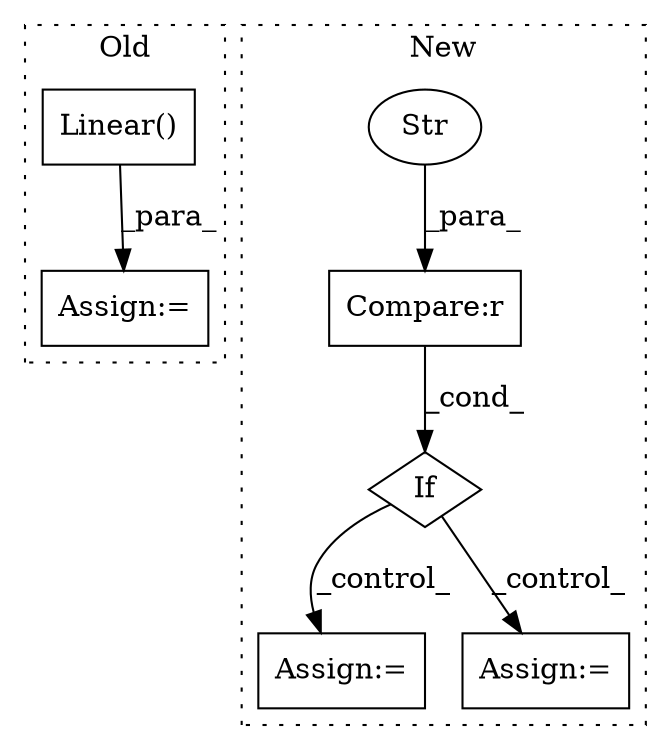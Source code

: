 digraph G {
subgraph cluster0 {
1 [label="Linear()" a="75" s="1524,1552" l="10,1" shape="box"];
7 [label="Assign:=" a="68" s="1399" l="3" shape="box"];
label = "Old";
style="dotted";
}
subgraph cluster1 {
2 [label="If" a="96" s="3038,3053" l="0,14" shape="diamond"];
3 [label="Assign:=" a="68" s="3143" l="3" shape="box"];
4 [label="Compare:r" a="40" s="3038" l="15" shape="box"];
5 [label="Str" a="66" s="3046" l="7" shape="ellipse"];
6 [label="Assign:=" a="68" s="3234" l="3" shape="box"];
label = "New";
style="dotted";
}
1 -> 7 [label="_para_"];
2 -> 3 [label="_control_"];
2 -> 6 [label="_control_"];
4 -> 2 [label="_cond_"];
5 -> 4 [label="_para_"];
}